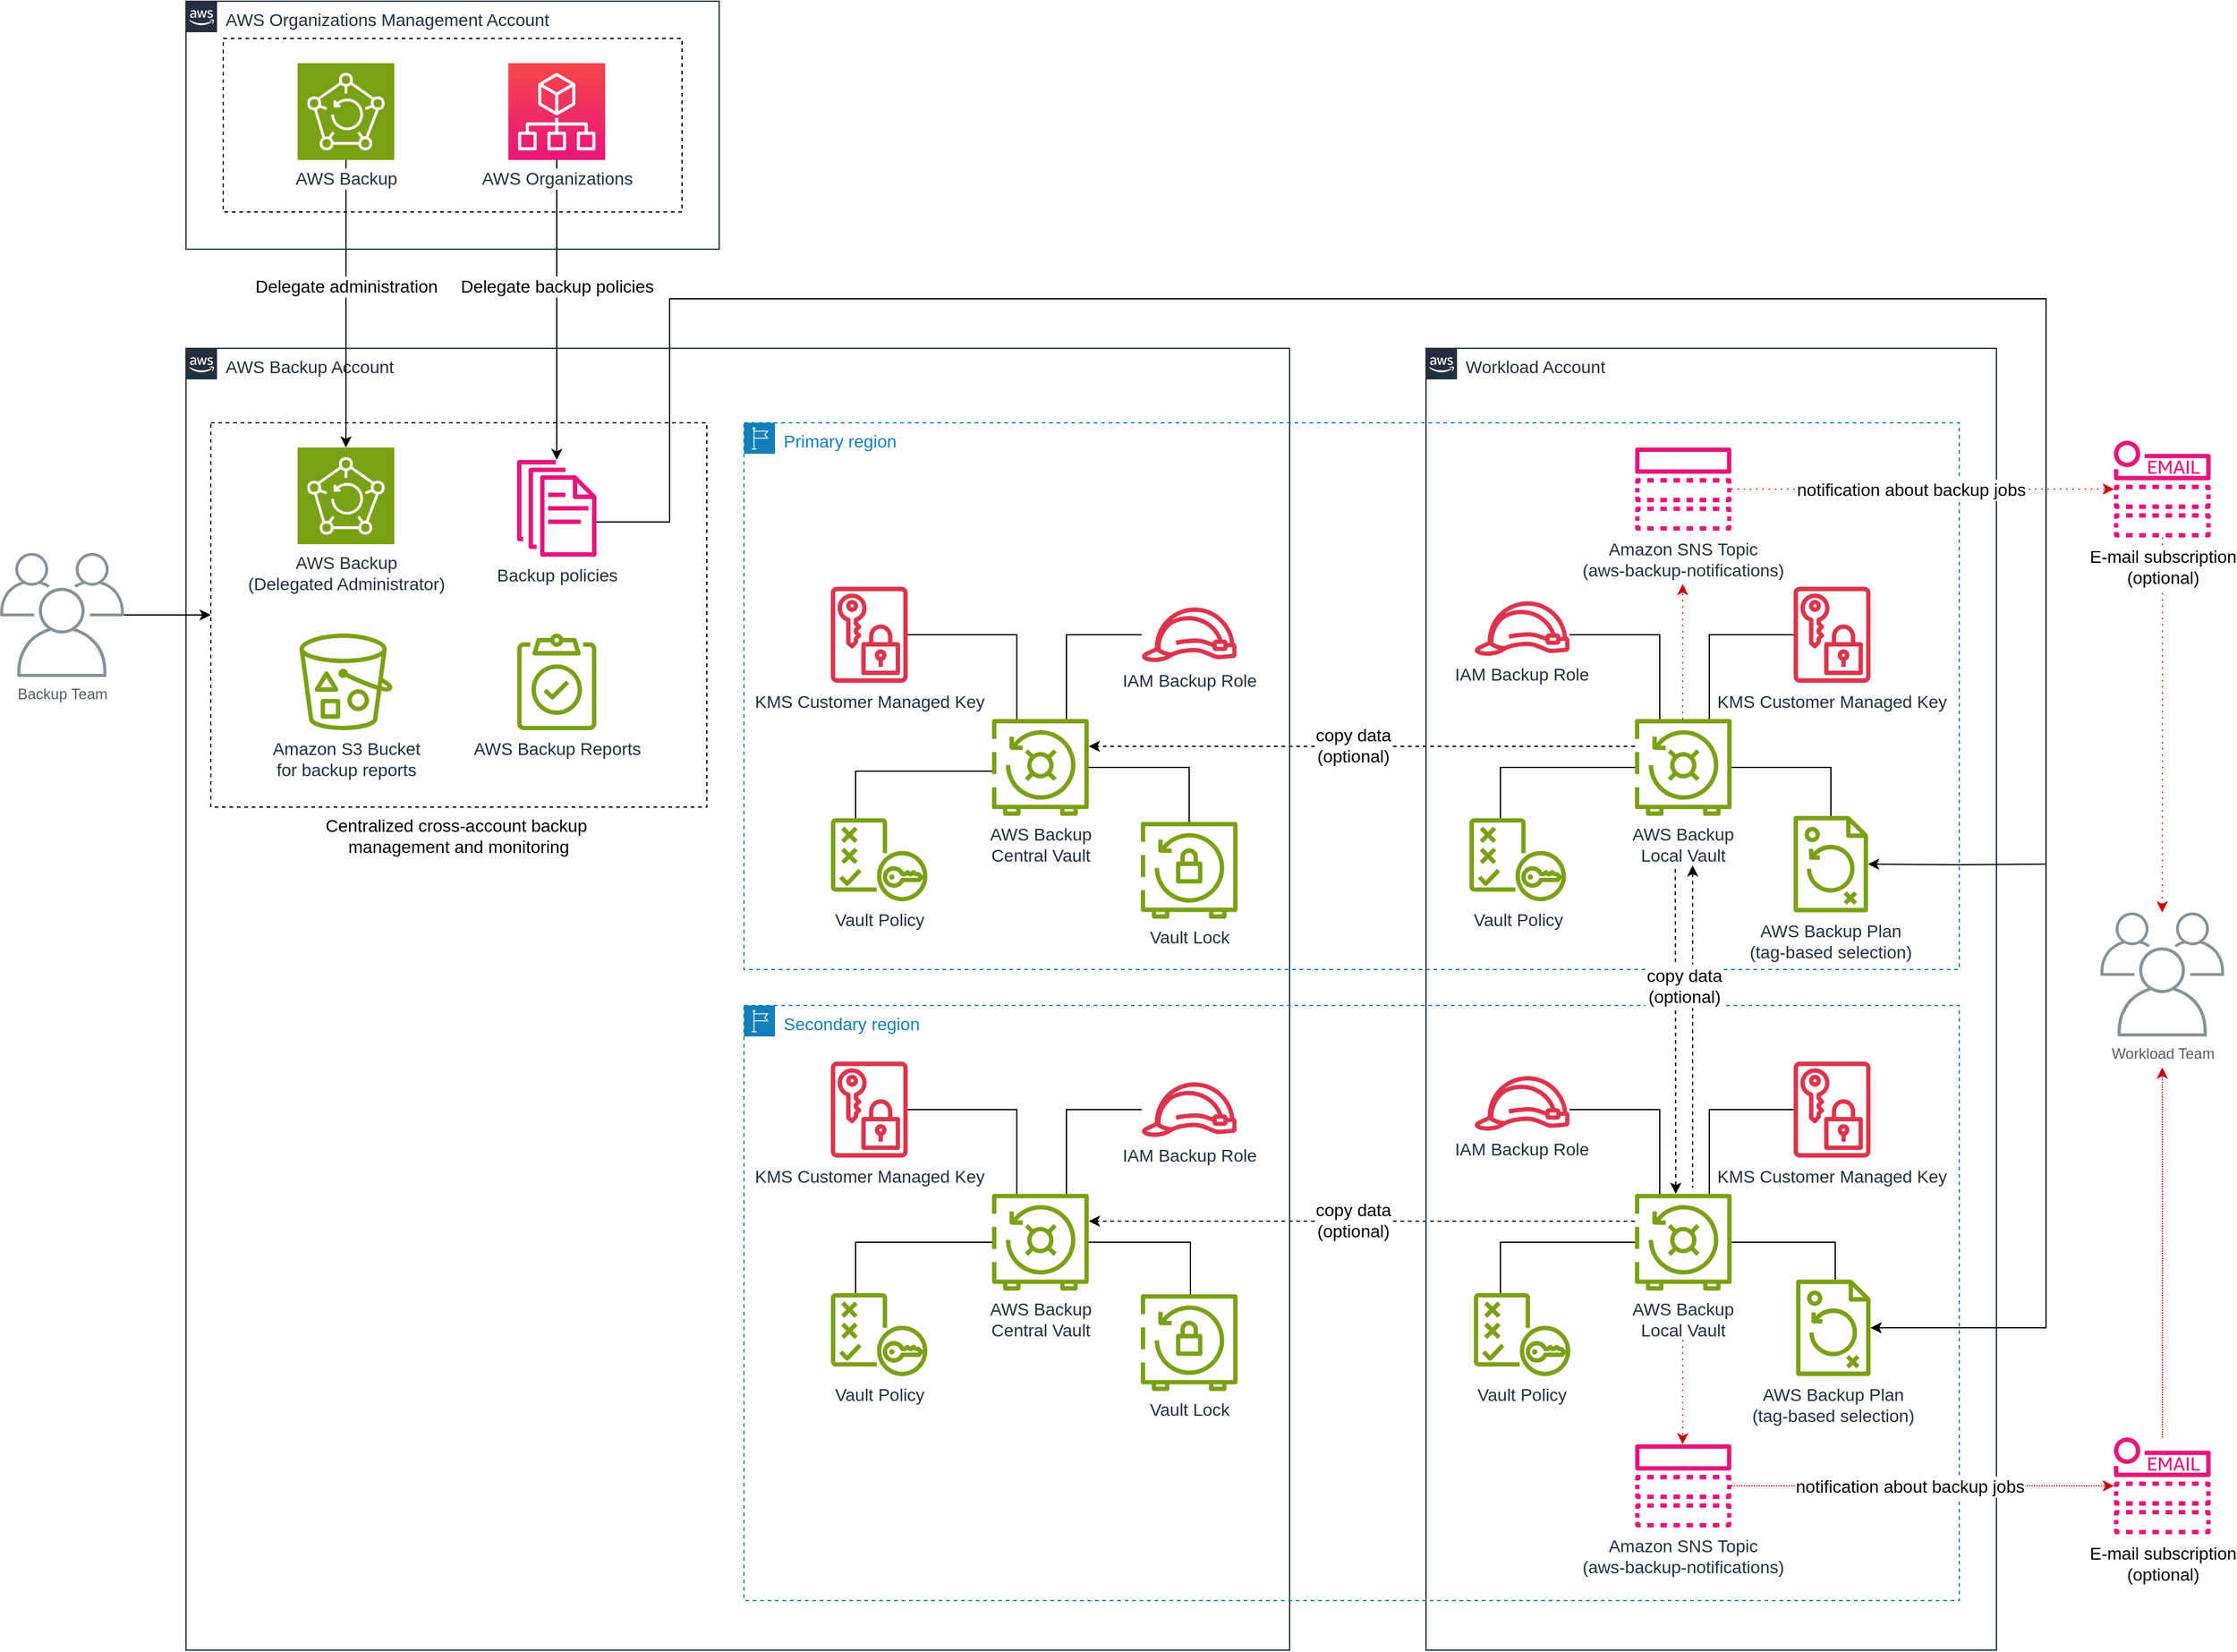<mxfile version="24.2.5" type="device">
  <diagram id="uTrvD8UDYwbEMfuhj46e" name="Page-1">
    <mxGraphModel dx="2074" dy="1614" grid="1" gridSize="10" guides="1" tooltips="1" connect="1" arrows="1" fold="1" page="0" pageScale="1" pageWidth="850" pageHeight="1100" math="0" shadow="0">
      <root>
        <mxCell id="0" />
        <mxCell id="1" parent="0" />
        <mxCell id="rybmFJq2nmyfAco3rUm7-1" value="AWS Backup Account" style="points=[[0,0],[0.25,0],[0.5,0],[0.75,0],[1,0],[1,0.25],[1,0.5],[1,0.75],[1,1],[0.75,1],[0.5,1],[0.25,1],[0,1],[0,0.75],[0,0.5],[0,0.25]];outlineConnect=0;gradientColor=none;html=1;whiteSpace=wrap;fontSize=14;fontStyle=0;container=0;pointerEvents=0;collapsible=0;recursiveResize=0;shape=mxgraph.aws4.group;grIcon=mxgraph.aws4.group_aws_cloud_alt;strokeColor=#232F3E;fillColor=default;verticalAlign=top;align=left;spacingLeft=30;fontColor=#232F3E;dashed=0;" parent="1" vertex="1">
          <mxGeometry x="230" y="80" width="890" height="1050" as="geometry" />
        </mxCell>
        <mxCell id="jvovS7ngpg3Jv1XjrWg3-9" value="Centralized cross-account backup&amp;nbsp;&lt;div&gt;management and monitoring&lt;/div&gt;" style="rounded=0;whiteSpace=wrap;html=1;labelBackgroundColor=default;labelBorderColor=none;strokeWidth=1;fontSize=14;fontColor=#000000;fillColor=none;dashed=1;labelPosition=center;verticalLabelPosition=bottom;align=center;verticalAlign=top;" parent="1" vertex="1">
          <mxGeometry x="250" y="140" width="400" height="310" as="geometry" />
        </mxCell>
        <mxCell id="rybmFJq2nmyfAco3rUm7-2" value="Workload Account" style="points=[[0,0],[0.25,0],[0.5,0],[0.75,0],[1,0],[1,0.25],[1,0.5],[1,0.75],[1,1],[0.75,1],[0.5,1],[0.25,1],[0,1],[0,0.75],[0,0.5],[0,0.25]];outlineConnect=0;gradientColor=none;html=1;whiteSpace=wrap;fontSize=14;fontStyle=0;container=0;pointerEvents=0;collapsible=0;recursiveResize=0;shape=mxgraph.aws4.group;grIcon=mxgraph.aws4.group_aws_cloud_alt;strokeColor=#232F3E;fillColor=default;verticalAlign=top;align=left;spacingLeft=30;fontColor=#232F3E;dashed=0;labelBackgroundColor=default;" parent="1" vertex="1">
          <mxGeometry x="1230" y="80" width="460" height="1050" as="geometry" />
        </mxCell>
        <mxCell id="rybmFJq2nmyfAco3rUm7-6" value="AWS Organizations Management Account" style="points=[[0,0],[0.25,0],[0.5,0],[0.75,0],[1,0],[1,0.25],[1,0.5],[1,0.75],[1,1],[0.75,1],[0.5,1],[0.25,1],[0,1],[0,0.75],[0,0.5],[0,0.25]];outlineConnect=0;gradientColor=none;html=1;whiteSpace=wrap;fontSize=14;fontStyle=0;container=0;pointerEvents=0;collapsible=0;recursiveResize=0;shape=mxgraph.aws4.group;grIcon=mxgraph.aws4.group_aws_cloud_alt;strokeColor=#232F3E;fillColor=default;verticalAlign=top;align=left;spacingLeft=30;fontColor=#232F3E;dashed=0;" parent="1" vertex="1">
          <mxGeometry x="230" y="-200" width="430" height="200" as="geometry" />
        </mxCell>
        <mxCell id="rybmFJq2nmyfAco3rUm7-3" value="Primary region" style="points=[[0,0],[0.25,0],[0.5,0],[0.75,0],[1,0],[1,0.25],[1,0.5],[1,0.75],[1,1],[0.75,1],[0.5,1],[0.25,1],[0,1],[0,0.75],[0,0.5],[0,0.25]];outlineConnect=0;gradientColor=none;html=1;whiteSpace=wrap;fontSize=14;fontStyle=0;container=0;pointerEvents=0;collapsible=0;recursiveResize=0;shape=mxgraph.aws4.group;grIcon=mxgraph.aws4.group_region;strokeColor=#147EBA;fillColor=none;verticalAlign=top;align=left;spacingLeft=30;fontColor=#147EBA;dashed=1;" parent="1" vertex="1">
          <mxGeometry x="680" y="140" width="980" height="441" as="geometry" />
        </mxCell>
        <mxCell id="rybmFJq2nmyfAco3rUm7-45" style="edgeStyle=orthogonalEdgeStyle;rounded=0;orthogonalLoop=1;jettySize=auto;html=1;strokeWidth=1;endArrow=none;endFill=0;elbow=vertical;fontSize=14;" parent="1" source="rybmFJq2nmyfAco3rUm7-9" target="jvovS7ngpg3Jv1XjrWg3-2" edge="1">
          <mxGeometry relative="1" as="geometry">
            <Array as="points">
              <mxPoint x="1039" y="418" />
            </Array>
            <mxPoint x="989" y="451" as="targetPoint" />
          </mxGeometry>
        </mxCell>
        <mxCell id="rybmFJq2nmyfAco3rUm7-9" value="AWS Backup&lt;br style=&quot;font-size: 14px;&quot;&gt;Central Vault" style="sketch=0;outlineConnect=0;fontColor=#232F3E;gradientColor=none;fillColor=#7AA116;strokeColor=none;dashed=0;verticalLabelPosition=bottom;verticalAlign=top;align=center;html=1;fontSize=14;fontStyle=0;aspect=fixed;pointerEvents=1;shape=mxgraph.aws4.backup_vault;labelBackgroundColor=default;" parent="1" vertex="1">
          <mxGeometry x="880" y="379" width="78" height="78" as="geometry" />
        </mxCell>
        <mxCell id="rybmFJq2nmyfAco3rUm7-32" style="edgeStyle=orthogonalEdgeStyle;rounded=0;orthogonalLoop=1;jettySize=auto;html=1;strokeWidth=1;endArrow=none;endFill=0;elbow=vertical;fontSize=14;" parent="1" source="rybmFJq2nmyfAco3rUm7-8" target="rybmFJq2nmyfAco3rUm7-17" edge="1">
          <mxGeometry relative="1" as="geometry">
            <Array as="points">
              <mxPoint x="1557" y="418" />
            </Array>
          </mxGeometry>
        </mxCell>
        <mxCell id="rybmFJq2nmyfAco3rUm7-8" value="AWS Backup Plan&lt;br style=&quot;font-size: 14px;&quot;&gt;(tag-based selection)" style="sketch=0;outlineConnect=0;fontColor=#232F3E;gradientColor=none;fillColor=#7AA116;strokeColor=none;dashed=0;verticalLabelPosition=bottom;verticalAlign=top;align=center;html=1;fontSize=14;fontStyle=0;aspect=fixed;pointerEvents=1;shape=mxgraph.aws4.backup_plan;" parent="1" vertex="1">
          <mxGeometry x="1526.46" y="457" width="60" height="78" as="geometry" />
        </mxCell>
        <mxCell id="rybmFJq2nmyfAco3rUm7-16" value="IAM Backup Role" style="sketch=0;outlineConnect=0;fontColor=#232F3E;gradientColor=none;fillColor=#DD344C;strokeColor=none;dashed=0;verticalLabelPosition=bottom;verticalAlign=top;align=center;html=1;fontSize=14;fontStyle=0;aspect=fixed;pointerEvents=1;shape=mxgraph.aws4.role;" parent="1" vertex="1">
          <mxGeometry x="1268.46" y="284" width="78" height="44" as="geometry" />
        </mxCell>
        <mxCell id="rybmFJq2nmyfAco3rUm7-33" style="edgeStyle=orthogonalEdgeStyle;rounded=0;orthogonalLoop=1;jettySize=auto;html=1;strokeWidth=1;endArrow=none;endFill=0;elbow=vertical;fontSize=14;" parent="1" source="rybmFJq2nmyfAco3rUm7-17" target="rybmFJq2nmyfAco3rUm7-16" edge="1">
          <mxGeometry relative="1" as="geometry">
            <Array as="points">
              <mxPoint x="1418.46" y="311" />
            </Array>
          </mxGeometry>
        </mxCell>
        <mxCell id="rybmFJq2nmyfAco3rUm7-37" style="edgeStyle=orthogonalEdgeStyle;rounded=0;orthogonalLoop=1;jettySize=auto;html=1;strokeWidth=1;endArrow=none;endFill=0;elbow=vertical;fontSize=14;" parent="1" edge="1">
          <mxGeometry relative="1" as="geometry">
            <mxPoint x="1437.503" y="380" as="sourcePoint" />
            <mxPoint x="1526.46" y="311.043" as="targetPoint" />
            <Array as="points">
              <mxPoint x="1458.46" y="380" />
              <mxPoint x="1458.46" y="311" />
            </Array>
          </mxGeometry>
        </mxCell>
        <mxCell id="rybmFJq2nmyfAco3rUm7-38" style="edgeStyle=orthogonalEdgeStyle;rounded=0;orthogonalLoop=1;jettySize=auto;html=1;strokeWidth=1;endArrow=none;endFill=0;elbow=vertical;fontSize=14;" parent="1" source="rybmFJq2nmyfAco3rUm7-17" target="rybmFJq2nmyfAco3rUm7-19" edge="1">
          <mxGeometry relative="1" as="geometry">
            <Array as="points">
              <mxPoint x="1290" y="418" />
            </Array>
          </mxGeometry>
        </mxCell>
        <mxCell id="rybmFJq2nmyfAco3rUm7-52" style="edgeStyle=orthogonalEdgeStyle;rounded=0;orthogonalLoop=1;jettySize=auto;html=1;strokeWidth=1;fontColor=#000000;endArrow=classic;endFill=1;elbow=vertical;curved=1;dashed=1;fillColor=#dae8fc;strokeColor=#000000;fontSize=14;" parent="1" source="rybmFJq2nmyfAco3rUm7-17" target="rybmFJq2nmyfAco3rUm7-9" edge="1">
          <mxGeometry relative="1" as="geometry">
            <Array as="points">
              <mxPoint x="1160" y="401" />
              <mxPoint x="1160" y="401" />
            </Array>
          </mxGeometry>
        </mxCell>
        <mxCell id="rybmFJq2nmyfAco3rUm7-54" value="copy data&lt;br style=&quot;font-size: 14px;&quot;&gt;(optional)" style="edgeLabel;html=1;align=center;verticalAlign=middle;resizable=0;points=[];fontColor=#000000;fontSize=14;" parent="rybmFJq2nmyfAco3rUm7-52" vertex="1" connectable="0">
          <mxGeometry x="0.112" y="-1" relative="1" as="geometry">
            <mxPoint x="17" as="offset" />
          </mxGeometry>
        </mxCell>
        <mxCell id="HmL0jqZQlUHSW99c2Zji-3" style="edgeStyle=orthogonalEdgeStyle;rounded=0;orthogonalLoop=1;jettySize=auto;html=1;dashed=1;dashPattern=1 4;strokeColor=#CC0000;align=center;verticalAlign=middle;fontFamily=Helvetica;fontSize=11;fontColor=default;labelBackgroundColor=default;endArrow=classic;" edge="1" parent="1" source="rybmFJq2nmyfAco3rUm7-17">
          <mxGeometry relative="1" as="geometry">
            <mxPoint x="1437" y="270" as="targetPoint" />
          </mxGeometry>
        </mxCell>
        <mxCell id="rybmFJq2nmyfAco3rUm7-17" value="AWS Backup&lt;br style=&quot;font-size: 14px;&quot;&gt;Local Vault" style="sketch=0;outlineConnect=0;fontColor=#232F3E;gradientColor=none;fillColor=#7AA116;strokeColor=none;dashed=0;verticalLabelPosition=bottom;verticalAlign=top;align=center;html=1;fontSize=14;fontStyle=0;aspect=fixed;pointerEvents=1;shape=mxgraph.aws4.backup_vault;" parent="1" vertex="1">
          <mxGeometry x="1398.46" y="379" width="78" height="78" as="geometry" />
        </mxCell>
        <mxCell id="rybmFJq2nmyfAco3rUm7-19" value="Vault Policy" style="sketch=0;outlineConnect=0;fontColor=#232F3E;gradientColor=none;fillColor=#7AA116;strokeColor=none;dashed=0;verticalLabelPosition=bottom;verticalAlign=top;align=center;html=1;fontSize=14;fontStyle=0;pointerEvents=1;shape=mxgraph.aws4.policy;fontFamily=Helvetica;" parent="1" vertex="1">
          <mxGeometry x="1264.96" y="459" width="78" height="67" as="geometry" />
        </mxCell>
        <mxCell id="rybmFJq2nmyfAco3rUm7-20" value="KMS Customer Managed Key" style="sketch=0;outlineConnect=0;fontColor=#232F3E;gradientColor=none;fillColor=#DD344C;strokeColor=none;dashed=0;verticalLabelPosition=bottom;verticalAlign=top;align=center;html=1;fontSize=14;fontStyle=0;aspect=fixed;pointerEvents=1;shape=mxgraph.aws4.data_encryption_key;" parent="1" vertex="1">
          <mxGeometry x="1526.46" y="272" width="62" height="78" as="geometry" />
        </mxCell>
        <mxCell id="rybmFJq2nmyfAco3rUm7-44" style="edgeStyle=orthogonalEdgeStyle;rounded=0;orthogonalLoop=1;jettySize=auto;html=1;strokeWidth=1;endArrow=none;endFill=0;elbow=vertical;fontSize=14;" parent="1" source="rybmFJq2nmyfAco3rUm7-39" target="rybmFJq2nmyfAco3rUm7-9" edge="1">
          <mxGeometry relative="1" as="geometry">
            <Array as="points">
              <mxPoint x="940" y="311" />
            </Array>
          </mxGeometry>
        </mxCell>
        <mxCell id="rybmFJq2nmyfAco3rUm7-39" value="IAM Backup Role" style="sketch=0;outlineConnect=0;fontColor=#232F3E;gradientColor=none;fillColor=#DD344C;strokeColor=none;dashed=0;verticalLabelPosition=bottom;verticalAlign=top;align=center;html=1;fontSize=14;fontStyle=0;aspect=fixed;pointerEvents=1;shape=mxgraph.aws4.role;" parent="1" vertex="1">
          <mxGeometry x="1000" y="289" width="78" height="44" as="geometry" />
        </mxCell>
        <mxCell id="rybmFJq2nmyfAco3rUm7-43" style="edgeStyle=orthogonalEdgeStyle;rounded=0;orthogonalLoop=1;jettySize=auto;html=1;strokeWidth=1;endArrow=none;endFill=0;elbow=vertical;fontSize=14;" parent="1" source="rybmFJq2nmyfAco3rUm7-40" target="rybmFJq2nmyfAco3rUm7-9" edge="1">
          <mxGeometry relative="1" as="geometry">
            <Array as="points">
              <mxPoint x="900" y="311" />
            </Array>
          </mxGeometry>
        </mxCell>
        <mxCell id="rybmFJq2nmyfAco3rUm7-40" value="KMS&amp;nbsp;Customer Managed Key" style="sketch=0;outlineConnect=0;fontColor=#232F3E;gradientColor=none;fillColor=#DD344C;strokeColor=none;dashed=0;verticalLabelPosition=bottom;verticalAlign=top;align=center;html=1;fontSize=14;fontStyle=0;aspect=fixed;pointerEvents=1;shape=mxgraph.aws4.data_encryption_key;" parent="1" vertex="1">
          <mxGeometry x="750" y="272" width="62" height="78" as="geometry" />
        </mxCell>
        <mxCell id="rybmFJq2nmyfAco3rUm7-42" style="edgeStyle=orthogonalEdgeStyle;rounded=0;orthogonalLoop=1;jettySize=auto;html=1;strokeWidth=1;endArrow=none;endFill=0;elbow=vertical;fontSize=14;" parent="1" source="rybmFJq2nmyfAco3rUm7-41" target="rybmFJq2nmyfAco3rUm7-9" edge="1">
          <mxGeometry relative="1" as="geometry">
            <Array as="points">
              <mxPoint x="770" y="421" />
            </Array>
          </mxGeometry>
        </mxCell>
        <mxCell id="rybmFJq2nmyfAco3rUm7-41" value="Vault Policy" style="sketch=0;outlineConnect=0;fontColor=#232F3E;gradientColor=none;fillColor=#7AA116;strokeColor=none;dashed=0;verticalLabelPosition=bottom;verticalAlign=top;align=center;html=1;fontSize=14;fontStyle=0;pointerEvents=1;shape=mxgraph.aws4.policy;fontFamily=Helvetica;" parent="1" vertex="1">
          <mxGeometry x="750" y="459" width="78" height="67" as="geometry" />
        </mxCell>
        <mxCell id="rybmFJq2nmyfAco3rUm7-57" value="Secondary region" style="points=[[0,0],[0.25,0],[0.5,0],[0.75,0],[1,0],[1,0.25],[1,0.5],[1,0.75],[1,1],[0.75,1],[0.5,1],[0.25,1],[0,1],[0,0.75],[0,0.5],[0,0.25]];outlineConnect=0;gradientColor=none;html=1;whiteSpace=wrap;fontSize=14;fontStyle=0;container=0;pointerEvents=0;collapsible=0;recursiveResize=0;shape=mxgraph.aws4.group;grIcon=mxgraph.aws4.group_region;strokeColor=#147EBA;fillColor=none;verticalAlign=top;align=left;spacingLeft=30;fontColor=#147EBA;dashed=1;" parent="1" vertex="1">
          <mxGeometry x="680" y="610" width="980" height="480" as="geometry" />
        </mxCell>
        <mxCell id="rybmFJq2nmyfAco3rUm7-138" value="" style="rounded=0;whiteSpace=wrap;html=1;labelBackgroundColor=default;labelBorderColor=none;strokeWidth=1;fontSize=14;fontColor=#000000;fillColor=none;dashed=1;" parent="1" vertex="1">
          <mxGeometry x="260" y="-170" width="370" height="140" as="geometry" />
        </mxCell>
        <mxCell id="jvovS7ngpg3Jv1XjrWg3-13" style="edgeStyle=orthogonalEdgeStyle;rounded=0;orthogonalLoop=1;jettySize=auto;html=1;fontSize=14;" parent="1" source="rybmFJq2nmyfAco3rUm7-24" target="jvovS7ngpg3Jv1XjrWg3-8" edge="1">
          <mxGeometry relative="1" as="geometry" />
        </mxCell>
        <mxCell id="jvovS7ngpg3Jv1XjrWg3-15" value="Delegate backup policies" style="edgeLabel;html=1;align=center;verticalAlign=middle;resizable=0;points=[];fontSize=14;" parent="jvovS7ngpg3Jv1XjrWg3-13" vertex="1" connectable="0">
          <mxGeometry x="-0.181" y="1" relative="1" as="geometry">
            <mxPoint x="-1" y="3" as="offset" />
          </mxGeometry>
        </mxCell>
        <mxCell id="rybmFJq2nmyfAco3rUm7-60" style="edgeStyle=orthogonalEdgeStyle;rounded=0;orthogonalLoop=1;jettySize=auto;html=1;strokeWidth=1;endArrow=none;endFill=0;elbow=vertical;fontSize=14;" parent="1" source="rybmFJq2nmyfAco3rUm7-61" target="jvovS7ngpg3Jv1XjrWg3-1" edge="1">
          <mxGeometry relative="1" as="geometry">
            <Array as="points">
              <mxPoint x="1040" y="801" />
            </Array>
            <mxPoint x="989" y="834" as="targetPoint" />
          </mxGeometry>
        </mxCell>
        <mxCell id="rybmFJq2nmyfAco3rUm7-61" value="AWS Backup&lt;br style=&quot;font-size: 14px;&quot;&gt;Central Vault" style="sketch=0;outlineConnect=0;fontColor=#232F3E;gradientColor=none;fillColor=#7AA116;strokeColor=none;dashed=0;verticalLabelPosition=bottom;verticalAlign=top;align=center;html=1;fontSize=14;fontStyle=0;aspect=fixed;pointerEvents=1;shape=mxgraph.aws4.backup_vault;labelBackgroundColor=default;" parent="1" vertex="1">
          <mxGeometry x="880" y="762" width="78" height="78" as="geometry" />
        </mxCell>
        <mxCell id="rybmFJq2nmyfAco3rUm7-62" style="edgeStyle=orthogonalEdgeStyle;rounded=0;orthogonalLoop=1;jettySize=auto;html=1;strokeWidth=1;endArrow=none;endFill=0;elbow=vertical;fontSize=14;" parent="1" source="rybmFJq2nmyfAco3rUm7-63" target="rybmFJq2nmyfAco3rUm7-74" edge="1">
          <mxGeometry relative="1" as="geometry">
            <Array as="points">
              <mxPoint x="1560" y="801" />
            </Array>
          </mxGeometry>
        </mxCell>
        <mxCell id="rybmFJq2nmyfAco3rUm7-63" value="AWS Backup Plan&lt;br style=&quot;font-size: 14px;&quot;&gt;(tag-based selection)" style="sketch=0;outlineConnect=0;fontColor=#232F3E;gradientColor=none;fillColor=#7AA116;strokeColor=none;dashed=0;verticalLabelPosition=bottom;verticalAlign=top;align=center;html=1;fontSize=14;fontStyle=0;aspect=fixed;pointerEvents=1;shape=mxgraph.aws4.backup_plan;" parent="1" vertex="1">
          <mxGeometry x="1528.46" y="831" width="60" height="78" as="geometry" />
        </mxCell>
        <mxCell id="rybmFJq2nmyfAco3rUm7-68" value="IAM Backup Role" style="sketch=0;outlineConnect=0;fontColor=#232F3E;gradientColor=none;fillColor=#DD344C;strokeColor=none;dashed=0;verticalLabelPosition=bottom;verticalAlign=top;align=center;html=1;fontSize=14;fontStyle=0;aspect=fixed;pointerEvents=1;shape=mxgraph.aws4.role;" parent="1" vertex="1">
          <mxGeometry x="1268.46" y="667" width="78" height="44" as="geometry" />
        </mxCell>
        <mxCell id="rybmFJq2nmyfAco3rUm7-69" style="edgeStyle=orthogonalEdgeStyle;rounded=0;orthogonalLoop=1;jettySize=auto;html=1;strokeWidth=1;endArrow=none;endFill=0;elbow=vertical;fontSize=14;" parent="1" source="rybmFJq2nmyfAco3rUm7-74" target="rybmFJq2nmyfAco3rUm7-68" edge="1">
          <mxGeometry relative="1" as="geometry">
            <Array as="points">
              <mxPoint x="1418.46" y="694" />
            </Array>
          </mxGeometry>
        </mxCell>
        <mxCell id="rybmFJq2nmyfAco3rUm7-70" style="edgeStyle=orthogonalEdgeStyle;rounded=0;orthogonalLoop=1;jettySize=auto;html=1;strokeWidth=1;endArrow=none;endFill=0;elbow=vertical;fontSize=14;" parent="1" edge="1">
          <mxGeometry relative="1" as="geometry">
            <mxPoint x="1437.503" y="763" as="sourcePoint" />
            <mxPoint x="1526.46" y="694.043" as="targetPoint" />
            <Array as="points">
              <mxPoint x="1458.46" y="763" />
              <mxPoint x="1458.46" y="694" />
            </Array>
          </mxGeometry>
        </mxCell>
        <mxCell id="rybmFJq2nmyfAco3rUm7-71" style="edgeStyle=orthogonalEdgeStyle;rounded=0;orthogonalLoop=1;jettySize=auto;html=1;strokeWidth=1;endArrow=none;endFill=0;elbow=vertical;fontSize=14;" parent="1" source="rybmFJq2nmyfAco3rUm7-74" target="rybmFJq2nmyfAco3rUm7-76" edge="1">
          <mxGeometry relative="1" as="geometry">
            <Array as="points">
              <mxPoint x="1290" y="801" />
            </Array>
          </mxGeometry>
        </mxCell>
        <mxCell id="rybmFJq2nmyfAco3rUm7-72" style="edgeStyle=orthogonalEdgeStyle;rounded=0;orthogonalLoop=1;jettySize=auto;html=1;strokeWidth=1;fontColor=#000000;endArrow=classic;endFill=1;elbow=vertical;curved=1;dashed=1;fillColor=#dae8fc;strokeColor=#000000;fontSize=14;" parent="1" source="rybmFJq2nmyfAco3rUm7-74" target="rybmFJq2nmyfAco3rUm7-61" edge="1">
          <mxGeometry relative="1" as="geometry">
            <Array as="points">
              <mxPoint x="1160" y="784" />
              <mxPoint x="1160" y="784" />
            </Array>
          </mxGeometry>
        </mxCell>
        <mxCell id="rybmFJq2nmyfAco3rUm7-73" value="copy data&lt;br style=&quot;font-size: 14px;&quot;&gt;(optional)" style="edgeLabel;html=1;align=center;verticalAlign=middle;resizable=0;points=[];fontColor=#000000;fontSize=14;" parent="rybmFJq2nmyfAco3rUm7-72" vertex="1" connectable="0">
          <mxGeometry x="0.112" y="-1" relative="1" as="geometry">
            <mxPoint x="17" as="offset" />
          </mxGeometry>
        </mxCell>
        <mxCell id="HmL0jqZQlUHSW99c2Zji-4" style="edgeStyle=orthogonalEdgeStyle;rounded=0;orthogonalLoop=1;jettySize=auto;html=1;dashed=1;dashPattern=1 4;strokeColor=#CC0000;align=center;verticalAlign=middle;fontFamily=Helvetica;fontSize=11;fontColor=default;labelBackgroundColor=default;endArrow=classic;" edge="1" parent="1" target="HmL0jqZQlUHSW99c2Zji-2">
          <mxGeometry relative="1" as="geometry">
            <mxPoint x="1437" y="880" as="sourcePoint" />
          </mxGeometry>
        </mxCell>
        <mxCell id="rybmFJq2nmyfAco3rUm7-74" value="AWS Backup&lt;br style=&quot;font-size: 14px;&quot;&gt;Local Vault" style="sketch=0;outlineConnect=0;fontColor=#232F3E;gradientColor=none;fillColor=#7AA116;strokeColor=none;dashed=0;verticalLabelPosition=bottom;verticalAlign=top;align=center;html=1;fontSize=14;fontStyle=0;aspect=fixed;pointerEvents=1;shape=mxgraph.aws4.backup_vault;" parent="1" vertex="1">
          <mxGeometry x="1398.46" y="762" width="78" height="78" as="geometry" />
        </mxCell>
        <mxCell id="rybmFJq2nmyfAco3rUm7-76" value="Vault Policy" style="sketch=0;outlineConnect=0;fontColor=#232F3E;gradientColor=none;fillColor=#7AA116;strokeColor=none;dashed=0;verticalLabelPosition=bottom;verticalAlign=top;align=center;html=1;fontSize=14;fontStyle=0;pointerEvents=1;shape=mxgraph.aws4.policy;fontFamily=Helvetica;" parent="1" vertex="1">
          <mxGeometry x="1268.46" y="842" width="78" height="67" as="geometry" />
        </mxCell>
        <mxCell id="rybmFJq2nmyfAco3rUm7-77" value="KMS&amp;nbsp;Customer Managed Key" style="sketch=0;outlineConnect=0;fontColor=#232F3E;gradientColor=none;fillColor=#DD344C;strokeColor=none;dashed=0;verticalLabelPosition=bottom;verticalAlign=top;align=center;html=1;fontSize=14;fontStyle=0;aspect=fixed;pointerEvents=1;shape=mxgraph.aws4.data_encryption_key;" parent="1" vertex="1">
          <mxGeometry x="1526.46" y="655" width="62" height="78" as="geometry" />
        </mxCell>
        <mxCell id="rybmFJq2nmyfAco3rUm7-78" style="edgeStyle=orthogonalEdgeStyle;rounded=0;orthogonalLoop=1;jettySize=auto;html=1;strokeWidth=1;endArrow=none;endFill=0;elbow=vertical;fontSize=14;" parent="1" source="rybmFJq2nmyfAco3rUm7-79" target="rybmFJq2nmyfAco3rUm7-61" edge="1">
          <mxGeometry relative="1" as="geometry">
            <Array as="points">
              <mxPoint x="940" y="694" />
            </Array>
          </mxGeometry>
        </mxCell>
        <mxCell id="rybmFJq2nmyfAco3rUm7-79" value="IAM Backup Role" style="sketch=0;outlineConnect=0;fontColor=#232F3E;gradientColor=none;fillColor=#DD344C;strokeColor=none;dashed=0;verticalLabelPosition=bottom;verticalAlign=top;align=center;html=1;fontSize=14;fontStyle=0;aspect=fixed;pointerEvents=1;shape=mxgraph.aws4.role;" parent="1" vertex="1">
          <mxGeometry x="1000" y="672" width="78" height="44" as="geometry" />
        </mxCell>
        <mxCell id="rybmFJq2nmyfAco3rUm7-80" style="edgeStyle=orthogonalEdgeStyle;rounded=0;orthogonalLoop=1;jettySize=auto;html=1;strokeWidth=1;endArrow=none;endFill=0;elbow=vertical;fontSize=14;" parent="1" source="rybmFJq2nmyfAco3rUm7-81" target="rybmFJq2nmyfAco3rUm7-61" edge="1">
          <mxGeometry relative="1" as="geometry">
            <Array as="points">
              <mxPoint x="900" y="694" />
            </Array>
          </mxGeometry>
        </mxCell>
        <mxCell id="rybmFJq2nmyfAco3rUm7-81" value="KMS&amp;nbsp;Customer Managed Key" style="sketch=0;outlineConnect=0;fontColor=#232F3E;gradientColor=none;fillColor=#DD344C;strokeColor=none;dashed=0;verticalLabelPosition=bottom;verticalAlign=top;align=center;html=1;fontSize=14;fontStyle=0;aspect=fixed;pointerEvents=1;shape=mxgraph.aws4.data_encryption_key;" parent="1" vertex="1">
          <mxGeometry x="750" y="655" width="62" height="78" as="geometry" />
        </mxCell>
        <mxCell id="rybmFJq2nmyfAco3rUm7-82" style="edgeStyle=orthogonalEdgeStyle;rounded=0;orthogonalLoop=1;jettySize=auto;html=1;strokeWidth=1;endArrow=none;endFill=0;elbow=vertical;fontSize=14;" parent="1" source="rybmFJq2nmyfAco3rUm7-83" target="rybmFJq2nmyfAco3rUm7-61" edge="1">
          <mxGeometry relative="1" as="geometry">
            <Array as="points">
              <mxPoint x="770" y="801" />
            </Array>
          </mxGeometry>
        </mxCell>
        <mxCell id="rybmFJq2nmyfAco3rUm7-83" value="Vault Policy" style="sketch=0;outlineConnect=0;fontColor=#232F3E;gradientColor=none;fillColor=#7AA116;strokeColor=none;dashed=0;verticalLabelPosition=bottom;verticalAlign=top;align=center;html=1;fontSize=14;fontStyle=0;pointerEvents=1;shape=mxgraph.aws4.policy;fontFamily=Helvetica;" parent="1" vertex="1">
          <mxGeometry x="750" y="842" width="78" height="67" as="geometry" />
        </mxCell>
        <mxCell id="jvovS7ngpg3Jv1XjrWg3-1" value="Vault Lock" style="sketch=0;outlineConnect=0;fontColor=#232F3E;gradientColor=none;fillColor=#7AA116;strokeColor=none;dashed=0;verticalLabelPosition=bottom;verticalAlign=top;align=center;html=1;fontSize=14;fontStyle=0;aspect=fixed;pointerEvents=1;shape=mxgraph.aws4.aws_backup_vault_lock;" parent="1" vertex="1">
          <mxGeometry x="1000" y="843" width="78" height="78" as="geometry" />
        </mxCell>
        <mxCell id="jvovS7ngpg3Jv1XjrWg3-2" value="Vault Lock" style="sketch=0;outlineConnect=0;fontColor=#232F3E;gradientColor=none;fillColor=#7AA116;strokeColor=none;dashed=0;verticalLabelPosition=bottom;verticalAlign=top;align=center;html=1;fontSize=14;fontStyle=0;aspect=fixed;pointerEvents=1;shape=mxgraph.aws4.aws_backup_vault_lock;" parent="1" vertex="1">
          <mxGeometry x="1000" y="462" width="78" height="78" as="geometry" />
        </mxCell>
        <mxCell id="rybmFJq2nmyfAco3rUm7-139" style="edgeStyle=orthogonalEdgeStyle;shape=connector;rounded=0;orthogonalLoop=1;jettySize=auto;html=1;labelBackgroundColor=default;strokeColor=#000000;strokeWidth=1;fontFamily=Helvetica;fontSize=14;fontColor=default;endArrow=classic;endFill=1;fillColor=#d5e8d4;elbow=vertical;align=center;verticalAlign=middle;startArrow=none;" parent="1" source="jvovS7ngpg3Jv1XjrWg3-8" target="rybmFJq2nmyfAco3rUm7-63" edge="1">
          <mxGeometry relative="1" as="geometry">
            <Array as="points">
              <mxPoint x="620" y="220" />
              <mxPoint x="620" y="40" />
              <mxPoint x="1730" y="40" />
              <mxPoint x="1730" y="870" />
            </Array>
            <mxPoint x="972.964" y="-146.429" as="sourcePoint" />
          </mxGeometry>
        </mxCell>
        <mxCell id="rybmFJq2nmyfAco3rUm7-34" style="edgeStyle=orthogonalEdgeStyle;rounded=0;orthogonalLoop=1;jettySize=auto;html=1;strokeWidth=1;endArrow=classic;endFill=1;elbow=vertical;fillColor=#d5e8d4;strokeColor=#000000;startArrow=none;fontSize=14;" parent="1" target="rybmFJq2nmyfAco3rUm7-8" edge="1">
          <mxGeometry relative="1" as="geometry">
            <mxPoint x="1730" y="496" as="sourcePoint" />
          </mxGeometry>
        </mxCell>
        <mxCell id="jvovS7ngpg3Jv1XjrWg3-12" style="edgeStyle=orthogonalEdgeStyle;rounded=0;orthogonalLoop=1;jettySize=auto;html=1;fontSize=14;" parent="1" source="jvovS7ngpg3Jv1XjrWg3-5" target="jvovS7ngpg3Jv1XjrWg3-6" edge="1">
          <mxGeometry relative="1" as="geometry" />
        </mxCell>
        <mxCell id="jvovS7ngpg3Jv1XjrWg3-14" value="Delegate administration" style="edgeLabel;html=1;align=center;verticalAlign=middle;resizable=0;points=[];fontSize=14;" parent="jvovS7ngpg3Jv1XjrWg3-12" vertex="1" connectable="0">
          <mxGeometry x="-0.096" y="-1" relative="1" as="geometry">
            <mxPoint x="1" y="-3" as="offset" />
          </mxGeometry>
        </mxCell>
        <mxCell id="jvovS7ngpg3Jv1XjrWg3-6" value="AWS Backup&lt;br style=&quot;font-size: 14px;&quot;&gt;(Delegated Administrator)" style="sketch=0;points=[[0,0,0],[0.25,0,0],[0.5,0,0],[0.75,0,0],[1,0,0],[0,1,0],[0.25,1,0],[0.5,1,0],[0.75,1,0],[1,1,0],[0,0.25,0],[0,0.5,0],[0,0.75,0],[1,0.25,0],[1,0.5,0],[1,0.75,0]];outlineConnect=0;fontColor=#232F3E;fillColor=#7AA116;strokeColor=#ffffff;dashed=0;verticalLabelPosition=bottom;verticalAlign=top;align=center;html=1;fontSize=14;fontStyle=0;aspect=fixed;shape=mxgraph.aws4.resourceIcon;resIcon=mxgraph.aws4.backup;" parent="1" vertex="1">
          <mxGeometry x="320" y="160" width="78" height="78" as="geometry" />
        </mxCell>
        <mxCell id="jvovS7ngpg3Jv1XjrWg3-8" value="Backup policies" style="sketch=0;outlineConnect=0;fontColor=#232F3E;gradientColor=none;fillColor=#E7157B;strokeColor=none;dashed=0;verticalLabelPosition=bottom;verticalAlign=top;align=center;html=1;fontSize=14;fontStyle=0;aspect=fixed;pointerEvents=1;shape=mxgraph.aws4.documents;" parent="1" vertex="1">
          <mxGeometry x="497" y="170" width="64" height="78" as="geometry" />
        </mxCell>
        <mxCell id="jvovS7ngpg3Jv1XjrWg3-5" value="AWS Backup" style="sketch=0;points=[[0,0,0],[0.25,0,0],[0.5,0,0],[0.75,0,0],[1,0,0],[0,1,0],[0.25,1,0],[0.5,1,0],[0.75,1,0],[1,1,0],[0,0.25,0],[0,0.5,0],[0,0.75,0],[1,0.25,0],[1,0.5,0],[1,0.75,0]];outlineConnect=0;fontColor=#232F3E;fillColor=#7AA116;strokeColor=#ffffff;dashed=0;verticalLabelPosition=bottom;verticalAlign=top;align=center;html=1;fontSize=14;fontStyle=0;aspect=fixed;shape=mxgraph.aws4.resourceIcon;resIcon=mxgraph.aws4.backup;labelBackgroundColor=default;" parent="1" vertex="1">
          <mxGeometry x="320" y="-150" width="78" height="78" as="geometry" />
        </mxCell>
        <mxCell id="rybmFJq2nmyfAco3rUm7-24" value="AWS Organizations" style="sketch=0;outlineConnect=0;fontColor=#232F3E;gradientColor=#F54749;gradientDirection=north;fillColor=#E7157B;strokeColor=#ffffff;dashed=0;verticalLabelPosition=bottom;verticalAlign=top;align=center;html=1;fontSize=14;fontStyle=0;aspect=fixed;shape=mxgraph.aws4.resourceIcon;resIcon=mxgraph.aws4.organizations;points=[[0,0,0],[0.25,0,0],[0.5,0,0],[0.75,0,0],[1,0,0],[0,1,0],[0.25,1,0],[0.5,1,0],[0.75,1,0],[1,1,0],[0,0.25,0],[0,0.5,0],[0,0.75,0],[1,0.25,0],[1,0.5,0],[1,0.75,0]];labelBackgroundColor=default;" parent="1" vertex="1">
          <mxGeometry x="490" y="-150" width="78" height="78" as="geometry" />
        </mxCell>
        <mxCell id="_UrbxaBY_58vw2vAiujw-5" style="rounded=0;orthogonalLoop=1;jettySize=auto;html=1;strokeWidth=1;fontColor=#000000;endArrow=none;endFill=0;elbow=vertical;dashed=1;fillColor=#dae8fc;strokeColor=#000000;fontSize=14;startArrow=classic;startFill=1;" parent="1" edge="1">
          <mxGeometry relative="1" as="geometry">
            <mxPoint x="1445" y="497" as="sourcePoint" />
            <mxPoint x="1445" y="757" as="targetPoint" />
          </mxGeometry>
        </mxCell>
        <mxCell id="_UrbxaBY_58vw2vAiujw-3" style="rounded=0;orthogonalLoop=1;jettySize=auto;html=1;strokeWidth=1;fontColor=#000000;endArrow=classic;endFill=1;elbow=vertical;dashed=1;fillColor=#dae8fc;strokeColor=#000000;fontSize=14;" parent="1" edge="1">
          <mxGeometry relative="1" as="geometry">
            <mxPoint x="1431" y="500" as="sourcePoint" />
            <mxPoint x="1431.4" y="762" as="targetPoint" />
          </mxGeometry>
        </mxCell>
        <mxCell id="_UrbxaBY_58vw2vAiujw-4" value="copy data&lt;br style=&quot;font-size: 14px;&quot;&gt;(optional)" style="edgeLabel;html=1;align=center;verticalAlign=middle;resizable=0;points=[];fontColor=#000000;fontSize=14;labelBorderColor=#FFFFFF;" parent="_UrbxaBY_58vw2vAiujw-3" vertex="1" connectable="0">
          <mxGeometry x="0.112" y="-1" relative="1" as="geometry">
            <mxPoint x="8" y="-52" as="offset" />
          </mxGeometry>
        </mxCell>
        <mxCell id="HmL0jqZQlUHSW99c2Zji-6" style="edgeStyle=orthogonalEdgeStyle;rounded=0;orthogonalLoop=1;jettySize=auto;html=1;strokeColor=#CC0000;dashed=1;dashPattern=1 4;" edge="1" parent="1" source="HmL0jqZQlUHSW99c2Zji-16" target="HmL0jqZQlUHSW99c2Zji-5">
          <mxGeometry relative="1" as="geometry">
            <mxPoint x="1439.999" y="193.5" as="sourcePoint" />
          </mxGeometry>
        </mxCell>
        <mxCell id="HmL0jqZQlUHSW99c2Zji-1" value="Amazon SNS Topic&lt;br style=&quot;font-size: 14px;&quot;&gt;(aws-backup-notifications)" style="sketch=0;outlineConnect=0;fontColor=#232F3E;gradientColor=none;fillColor=#E7157B;strokeColor=none;dashed=0;verticalLabelPosition=bottom;verticalAlign=top;align=center;html=1;fontSize=14;fontStyle=0;aspect=fixed;pointerEvents=1;shape=mxgraph.aws4.topic;" vertex="1" parent="1">
          <mxGeometry x="1398.46" y="160" width="78" height="67" as="geometry" />
        </mxCell>
        <mxCell id="HmL0jqZQlUHSW99c2Zji-7" style="edgeStyle=orthogonalEdgeStyle;rounded=0;orthogonalLoop=1;jettySize=auto;html=1;strokeColor=#CC0000;dashed=1;dashPattern=1 1;" edge="1" parent="1" source="HmL0jqZQlUHSW99c2Zji-20">
          <mxGeometry relative="1" as="geometry">
            <mxPoint x="1439.999" y="997.5" as="sourcePoint" />
            <mxPoint x="1823.75" y="660" as="targetPoint" />
          </mxGeometry>
        </mxCell>
        <mxCell id="HmL0jqZQlUHSW99c2Zji-2" value="Amazon SNS Topic&lt;br style=&quot;font-size: 14px;&quot;&gt;(aws-backup-notifications)" style="sketch=0;outlineConnect=0;fontColor=#232F3E;gradientColor=none;fillColor=#E7157B;strokeColor=none;dashed=0;verticalLabelPosition=bottom;verticalAlign=top;align=center;html=1;fontSize=14;fontStyle=0;aspect=fixed;pointerEvents=1;shape=mxgraph.aws4.topic;" vertex="1" parent="1">
          <mxGeometry x="1398.46" y="964" width="78" height="67" as="geometry" />
        </mxCell>
        <mxCell id="HmL0jqZQlUHSW99c2Zji-5" value="Workload Team" style="sketch=0;outlineConnect=0;gradientColor=none;fontColor=#545B64;strokeColor=none;fillColor=#879196;dashed=0;verticalLabelPosition=bottom;verticalAlign=top;align=center;html=1;fontSize=12;fontStyle=0;aspect=fixed;shape=mxgraph.aws4.illustration_users;pointerEvents=1" vertex="1" parent="1">
          <mxGeometry x="1773.75" y="535" width="100" height="100" as="geometry" />
        </mxCell>
        <mxCell id="HmL0jqZQlUHSW99c2Zji-11" style="edgeStyle=orthogonalEdgeStyle;rounded=0;orthogonalLoop=1;jettySize=auto;html=1;entryX=0;entryY=0.5;entryDx=0;entryDy=0;" edge="1" parent="1" source="HmL0jqZQlUHSW99c2Zji-10" target="jvovS7ngpg3Jv1XjrWg3-9">
          <mxGeometry relative="1" as="geometry" />
        </mxCell>
        <mxCell id="HmL0jqZQlUHSW99c2Zji-10" value="Backup Team" style="sketch=0;outlineConnect=0;gradientColor=none;fontColor=#545B64;strokeColor=none;fillColor=#879196;dashed=0;verticalLabelPosition=bottom;verticalAlign=top;align=center;html=1;fontSize=12;fontStyle=0;aspect=fixed;shape=mxgraph.aws4.illustration_users;pointerEvents=1" vertex="1" parent="1">
          <mxGeometry x="80" y="245" width="100" height="100" as="geometry" />
        </mxCell>
        <mxCell id="HmL0jqZQlUHSW99c2Zji-13" value="Amazon S3 Bucket&lt;div style=&quot;font-size: 14px;&quot;&gt;for backup reports&lt;/div&gt;" style="sketch=0;outlineConnect=0;fontColor=#232F3E;gradientColor=none;fillColor=#7AA116;strokeColor=none;dashed=0;verticalLabelPosition=bottom;verticalAlign=top;align=center;html=1;fontSize=14;fontStyle=0;aspect=fixed;pointerEvents=1;shape=mxgraph.aws4.bucket_with_objects;" vertex="1" parent="1">
          <mxGeometry x="321.5" y="310" width="75" height="78" as="geometry" />
        </mxCell>
        <mxCell id="HmL0jqZQlUHSW99c2Zji-14" value="AWS Backup Reports" style="sketch=0;outlineConnect=0;fontColor=#232F3E;gradientColor=none;fillColor=#7AA116;strokeColor=none;dashed=0;verticalLabelPosition=bottom;verticalAlign=top;align=center;html=1;fontSize=14;fontStyle=0;aspect=fixed;pointerEvents=1;shape=mxgraph.aws4.backup_compliance_reporting;" vertex="1" parent="1">
          <mxGeometry x="497" y="310" width="64" height="78" as="geometry" />
        </mxCell>
        <mxCell id="HmL0jqZQlUHSW99c2Zji-17" value="" style="edgeStyle=orthogonalEdgeStyle;rounded=0;orthogonalLoop=1;jettySize=auto;html=1;strokeColor=#CC0000;dashed=1;dashPattern=1 4;" edge="1" parent="1" source="HmL0jqZQlUHSW99c2Zji-1" target="HmL0jqZQlUHSW99c2Zji-16">
          <mxGeometry relative="1" as="geometry">
            <mxPoint x="1476" y="194" as="sourcePoint" />
            <mxPoint x="1824" y="535" as="targetPoint" />
          </mxGeometry>
        </mxCell>
        <mxCell id="HmL0jqZQlUHSW99c2Zji-19" value="&lt;span style=&quot;font-size: 14px;&quot;&gt;notification about backup jobs&lt;/span&gt;" style="edgeLabel;html=1;align=center;verticalAlign=middle;resizable=0;points=[];" vertex="1" connectable="0" parent="HmL0jqZQlUHSW99c2Zji-17">
          <mxGeometry x="-0.155" y="-2" relative="1" as="geometry">
            <mxPoint x="14" y="-2" as="offset" />
          </mxGeometry>
        </mxCell>
        <mxCell id="HmL0jqZQlUHSW99c2Zji-16" value="&lt;div&gt;&lt;span style=&quot;color: rgb(0, 0, 0); font-size: 14px;&quot;&gt;E-mail&amp;nbsp;&lt;/span&gt;&lt;span style=&quot;color: rgb(0, 0, 0); font-size: 14px;&quot;&gt;subscription&lt;/span&gt;&lt;/div&gt;&lt;span style=&quot;color: rgb(0, 0, 0); font-size: 14px;&quot;&gt;(optional)&lt;/span&gt;" style="sketch=0;outlineConnect=0;fontColor=#232F3E;gradientColor=none;fillColor=#E7157B;strokeColor=none;dashed=0;verticalLabelPosition=bottom;verticalAlign=top;align=center;html=1;fontSize=12;fontStyle=0;aspect=fixed;pointerEvents=1;shape=mxgraph.aws4.email_notification;labelBackgroundColor=default;" vertex="1" parent="1">
          <mxGeometry x="1784.75" y="154.5" width="78" height="78" as="geometry" />
        </mxCell>
        <mxCell id="HmL0jqZQlUHSW99c2Zji-21" value="" style="edgeStyle=orthogonalEdgeStyle;rounded=0;orthogonalLoop=1;jettySize=auto;html=1;strokeColor=#CC0000;dashed=1;dashPattern=1 1;" edge="1" parent="1" source="HmL0jqZQlUHSW99c2Zji-2" target="HmL0jqZQlUHSW99c2Zji-20">
          <mxGeometry relative="1" as="geometry">
            <mxPoint x="1476" y="998" as="sourcePoint" />
            <mxPoint x="1823.75" y="660" as="targetPoint" />
          </mxGeometry>
        </mxCell>
        <mxCell id="HmL0jqZQlUHSW99c2Zji-22" value="&lt;span style=&quot;font-size: 14px;&quot;&gt;notification about backup jobs&lt;/span&gt;" style="edgeLabel;html=1;align=center;verticalAlign=middle;resizable=0;points=[];" vertex="1" connectable="0" parent="HmL0jqZQlUHSW99c2Zji-21">
          <mxGeometry x="-0.12" y="-1" relative="1" as="geometry">
            <mxPoint x="8" y="-1" as="offset" />
          </mxGeometry>
        </mxCell>
        <mxCell id="HmL0jqZQlUHSW99c2Zji-20" value="&lt;div&gt;&lt;span style=&quot;color: rgb(0, 0, 0); font-size: 14px;&quot;&gt;E-mail&amp;nbsp;&lt;/span&gt;&lt;span style=&quot;color: rgb(0, 0, 0); font-size: 14px; background-color: initial;&quot;&gt;subscription&lt;/span&gt;&lt;/div&gt;&lt;span style=&quot;color: rgb(0, 0, 0); font-size: 14px;&quot;&gt;(optional)&lt;/span&gt;" style="sketch=0;outlineConnect=0;fontColor=#232F3E;gradientColor=none;fillColor=#E7157B;strokeColor=none;dashed=0;verticalLabelPosition=bottom;verticalAlign=top;align=center;html=1;fontSize=12;fontStyle=0;aspect=fixed;pointerEvents=1;shape=mxgraph.aws4.email_notification;" vertex="1" parent="1">
          <mxGeometry x="1784.75" y="958.5" width="78" height="78" as="geometry" />
        </mxCell>
      </root>
    </mxGraphModel>
  </diagram>
</mxfile>
